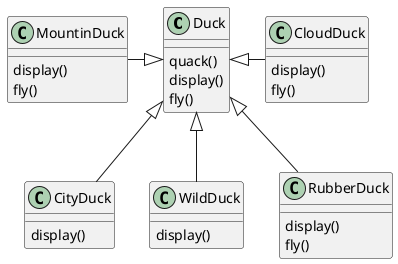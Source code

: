 @startuml

class Duck {
  quack()
  display()
  fly()
}

class CityDuck {
  display()
}

class WildDuck {
  display()
}

class RubberDuck {
  display()
  fly()
}

class MountinDuck {
  display()
  fly()
}

class CloudDuck {
  display()
  fly()
}

Duck <|-- CityDuck
Duck <|-- WildDuck
Duck <|-- RubberDuck
MountinDuck -|> Duck
Duck <|- CloudDuck 

@enduml